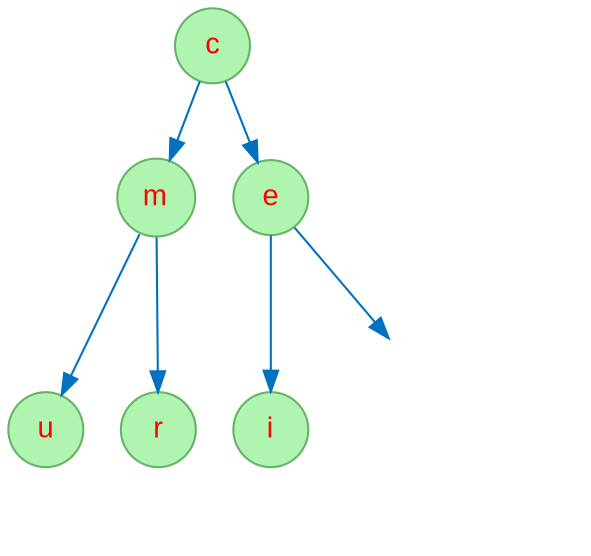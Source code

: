 digraph "Seq-murcie" {
node [fontname="Arial", fontcolor=red, shape=circle, style=filled, color="#66B268", fillcolor="#AFF4AF" ];
edge [color = "#0070BF"];
1237514926 [label="c"];
1237514926 -> 935044096;
935044096 [label="m"];
935044096 -> 443308702;
443308702 [label="u"];
935044096 -> 396180261;
396180261 [label="r"];
1237514926 -> 548246552;
548246552 [label="e"];
548246552 -> 939047783;
939047783 [label="i"];
l548246552 [style=invis];
548246552 -> l548246552;
}
